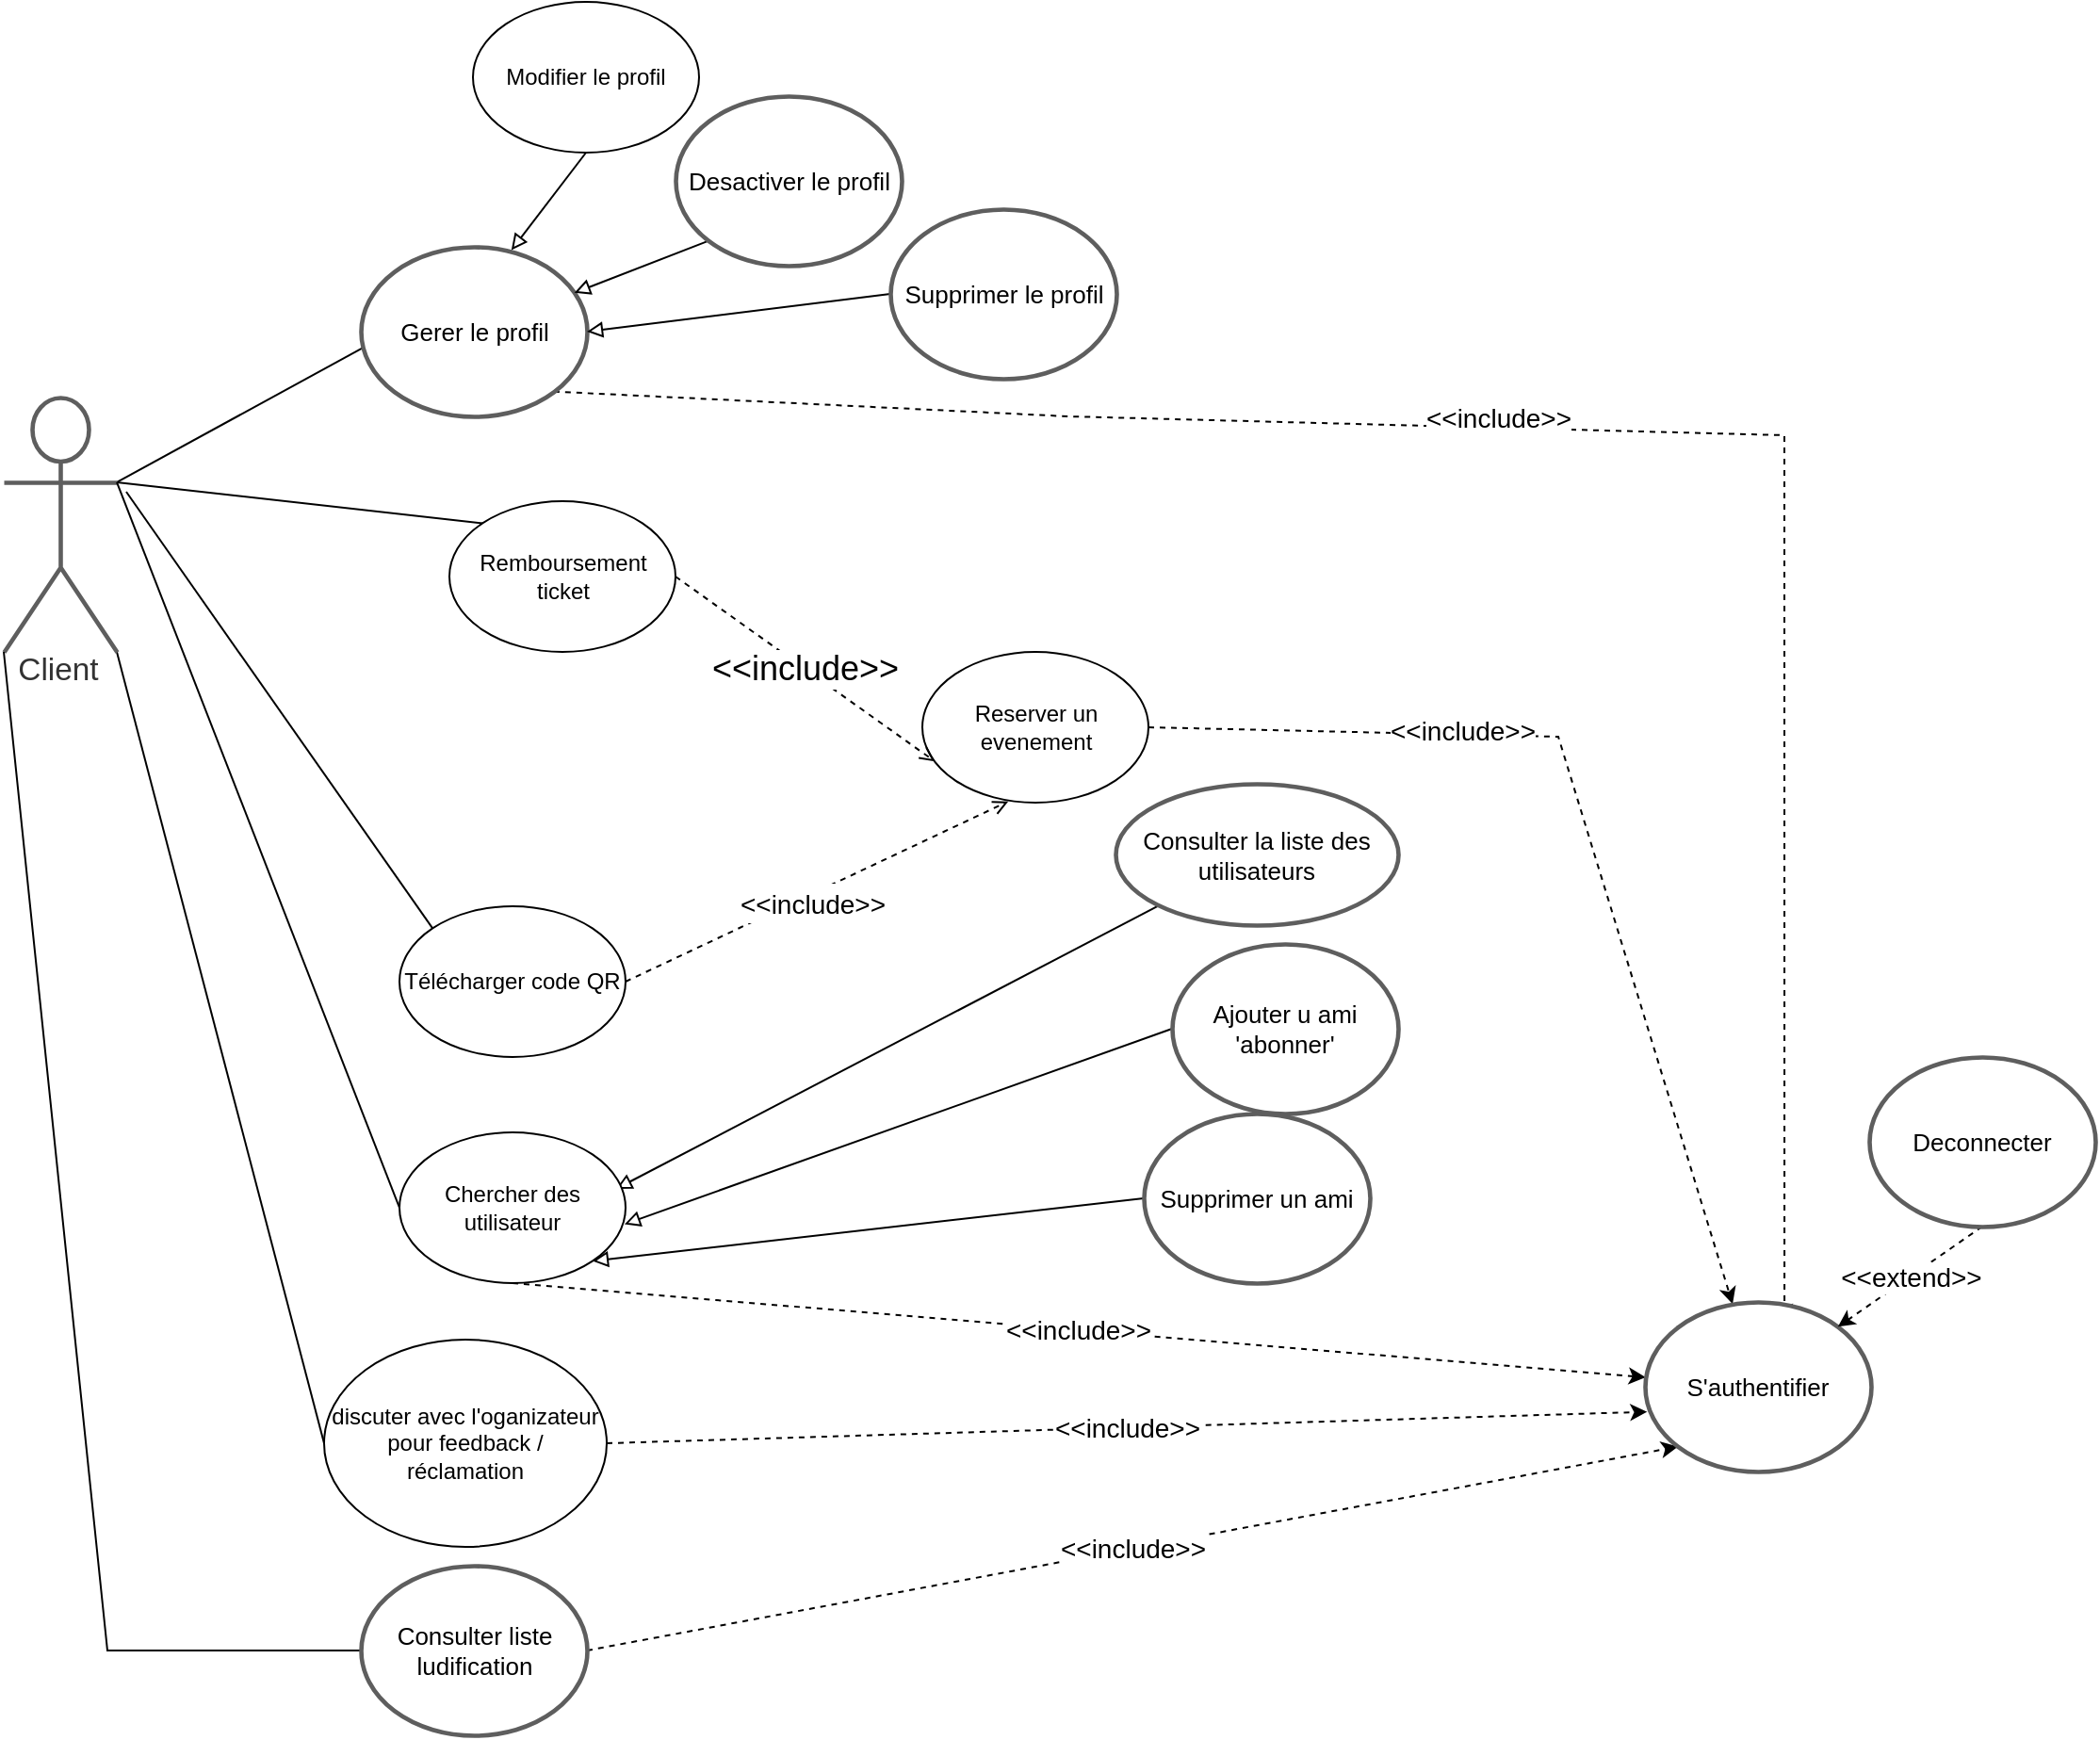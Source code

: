 <mxfile version="20.8.16" type="github">
  <diagram name="Page-1" id="nYQlEVug3JzQvaDDnfBK">
    <mxGraphModel dx="2333" dy="1178" grid="1" gridSize="10" guides="1" tooltips="1" connect="1" arrows="1" fold="1" page="1" pageScale="1" pageWidth="827" pageHeight="1169" math="0" shadow="0">
      <root>
        <mxCell id="0" />
        <mxCell id="1" parent="0" />
        <mxCell id="EcVuPvzSqFR0_0pbrMmz-1" style="edgeStyle=none;rounded=0;orthogonalLoop=1;jettySize=auto;html=1;exitX=1;exitY=0.333;exitDx=0;exitDy=0;exitPerimeter=0;entryX=0.019;entryY=0.588;entryDx=0;entryDy=0;entryPerimeter=0;fontSize=18;endArrow=none;endFill=0;" edge="1" parent="1" source="EcVuPvzSqFR0_0pbrMmz-4" target="EcVuPvzSqFR0_0pbrMmz-7">
          <mxGeometry relative="1" as="geometry" />
        </mxCell>
        <mxCell id="EcVuPvzSqFR0_0pbrMmz-2" style="edgeStyle=none;rounded=0;orthogonalLoop=1;jettySize=auto;html=1;exitX=1;exitY=0.333;exitDx=0;exitDy=0;exitPerimeter=0;entryX=0;entryY=0;entryDx=0;entryDy=0;fontSize=18;endArrow=none;endFill=0;" edge="1" parent="1" source="EcVuPvzSqFR0_0pbrMmz-4" target="EcVuPvzSqFR0_0pbrMmz-25">
          <mxGeometry relative="1" as="geometry" />
        </mxCell>
        <mxCell id="EcVuPvzSqFR0_0pbrMmz-3" style="edgeStyle=none;rounded=0;orthogonalLoop=1;jettySize=auto;html=1;exitX=1;exitY=1;exitDx=0;exitDy=0;exitPerimeter=0;entryX=0;entryY=0.5;entryDx=0;entryDy=0;fontSize=14;endArrow=none;endFill=0;" edge="1" parent="1" source="EcVuPvzSqFR0_0pbrMmz-4" target="EcVuPvzSqFR0_0pbrMmz-33">
          <mxGeometry relative="1" as="geometry" />
        </mxCell>
        <mxCell id="EcVuPvzSqFR0_0pbrMmz-4" value="Client" style="html=1;overflow=block;blockSpacing=1;shape=umlActor;labelPosition=center;verticalLabelPosition=bottom;verticalAlign=top;whiteSpace=nowrap;fontSize=16.7;fontColor=#333333;align=center;spacing=0;strokeColor=#5e5e5e;strokeOpacity=100;rounded=1;absoluteArcSize=1;arcSize=9;strokeWidth=2.3;lucidId=Zoit8c.qYpQ7;" vertex="1" parent="1">
          <mxGeometry x="165" y="420" width="60" height="135" as="geometry" />
        </mxCell>
        <mxCell id="EcVuPvzSqFR0_0pbrMmz-5" style="edgeStyle=none;rounded=0;orthogonalLoop=1;jettySize=auto;html=1;exitX=1;exitY=1;exitDx=0;exitDy=0;entryX=0.617;entryY=0.111;entryDx=0;entryDy=0;entryPerimeter=0;dashed=1;fontSize=14;endArrow=classic;endFill=1;" edge="1" parent="1" source="EcVuPvzSqFR0_0pbrMmz-7" target="EcVuPvzSqFR0_0pbrMmz-34">
          <mxGeometry relative="1" as="geometry">
            <Array as="points">
              <mxPoint x="730" y="430" />
              <mxPoint x="1110" y="440" />
            </Array>
          </mxGeometry>
        </mxCell>
        <mxCell id="EcVuPvzSqFR0_0pbrMmz-6" value="&amp;lt;&amp;lt;include&amp;gt;&amp;gt;" style="edgeLabel;html=1;align=center;verticalAlign=middle;resizable=0;points=[];fontSize=14;" vertex="1" connectable="0" parent="EcVuPvzSqFR0_0pbrMmz-5">
          <mxGeometry x="-0.107" y="5" relative="1" as="geometry">
            <mxPoint as="offset" />
          </mxGeometry>
        </mxCell>
        <mxCell id="EcVuPvzSqFR0_0pbrMmz-7" value="Gerer le profil" style="html=1;overflow=block;blockSpacing=1;whiteSpace=wrap;ellipse;fontSize=13;spacing=3.8;strokeColor=#5e5e5e;strokeOpacity=100;rounded=1;absoluteArcSize=1;arcSize=9;strokeWidth=2.3;lucidId=3sitsereLQRn;" vertex="1" parent="1">
          <mxGeometry x="354.5" y="340" width="120" height="90" as="geometry" />
        </mxCell>
        <mxCell id="EcVuPvzSqFR0_0pbrMmz-8" style="edgeStyle=none;rounded=0;orthogonalLoop=1;jettySize=auto;html=1;exitX=0;exitY=1;exitDx=0;exitDy=0;fontSize=18;endArrow=block;endFill=0;" edge="1" parent="1" source="EcVuPvzSqFR0_0pbrMmz-9" target="EcVuPvzSqFR0_0pbrMmz-7">
          <mxGeometry relative="1" as="geometry" />
        </mxCell>
        <mxCell id="EcVuPvzSqFR0_0pbrMmz-9" value="Desactiver le profil" style="html=1;overflow=block;blockSpacing=1;whiteSpace=wrap;ellipse;fontSize=13;spacing=3.8;strokeColor=#5e5e5e;strokeOpacity=100;rounded=1;absoluteArcSize=1;arcSize=9;strokeWidth=2.3;lucidId=jtitNFk_JNwB;" vertex="1" parent="1">
          <mxGeometry x="521.5" y="260" width="120" height="90" as="geometry" />
        </mxCell>
        <mxCell id="EcVuPvzSqFR0_0pbrMmz-10" style="edgeStyle=none;rounded=0;orthogonalLoop=1;jettySize=auto;html=1;exitX=0;exitY=0.5;exitDx=0;exitDy=0;entryX=0;entryY=1;entryDx=0;entryDy=0;entryPerimeter=0;fontSize=14;endArrow=none;endFill=0;" edge="1" parent="1" source="EcVuPvzSqFR0_0pbrMmz-12" target="EcVuPvzSqFR0_0pbrMmz-4">
          <mxGeometry relative="1" as="geometry">
            <Array as="points">
              <mxPoint x="220" y="1085" />
            </Array>
          </mxGeometry>
        </mxCell>
        <mxCell id="EcVuPvzSqFR0_0pbrMmz-11" value="&amp;lt;&amp;lt;include&amp;gt;&amp;gt;" style="edgeStyle=none;rounded=0;orthogonalLoop=1;jettySize=auto;html=1;exitX=1;exitY=0.5;exitDx=0;exitDy=0;entryX=0;entryY=1;entryDx=0;entryDy=0;fontSize=14;endArrow=classic;endFill=1;dashed=1;" edge="1" parent="1" source="EcVuPvzSqFR0_0pbrMmz-12" target="EcVuPvzSqFR0_0pbrMmz-34">
          <mxGeometry relative="1" as="geometry" />
        </mxCell>
        <mxCell id="EcVuPvzSqFR0_0pbrMmz-12" value="Consulter liste ludification" style="html=1;overflow=block;blockSpacing=1;whiteSpace=wrap;ellipse;fontSize=13;spacing=3.8;strokeColor=#5e5e5e;strokeOpacity=100;rounded=1;absoluteArcSize=1;arcSize=9;strokeWidth=2.3;lucidId=AtitZLWRrcX2;" vertex="1" parent="1">
          <mxGeometry x="354.5" y="1040" width="120" height="90" as="geometry" />
        </mxCell>
        <mxCell id="EcVuPvzSqFR0_0pbrMmz-13" style="edgeStyle=none;rounded=0;orthogonalLoop=1;jettySize=auto;html=1;exitX=0;exitY=0.5;exitDx=0;exitDy=0;entryX=0.995;entryY=0.61;entryDx=0;entryDy=0;fontSize=18;endArrow=block;endFill=0;entryPerimeter=0;" edge="1" parent="1" source="EcVuPvzSqFR0_0pbrMmz-14" target="EcVuPvzSqFR0_0pbrMmz-31">
          <mxGeometry relative="1" as="geometry">
            <mxPoint x="662.565" y="956.715" as="targetPoint" />
          </mxGeometry>
        </mxCell>
        <mxCell id="EcVuPvzSqFR0_0pbrMmz-14" value="Ajouter u ami &#39;abonner&#39;" style="html=1;overflow=block;blockSpacing=1;whiteSpace=wrap;ellipse;fontSize=13;spacing=3.8;strokeColor=#5e5e5e;strokeOpacity=100;rounded=1;absoluteArcSize=1;arcSize=9;strokeWidth=2.3;lucidId=yuiteOMJiaQA;" vertex="1" parent="1">
          <mxGeometry x="785" y="710" width="120" height="90" as="geometry" />
        </mxCell>
        <mxCell id="EcVuPvzSqFR0_0pbrMmz-15" style="edgeStyle=none;rounded=0;orthogonalLoop=1;jettySize=auto;html=1;exitX=0;exitY=0.5;exitDx=0;exitDy=0;entryX=1;entryY=1;entryDx=0;entryDy=0;fontSize=18;endArrow=block;endFill=0;" edge="1" parent="1" source="EcVuPvzSqFR0_0pbrMmz-16" target="EcVuPvzSqFR0_0pbrMmz-31">
          <mxGeometry relative="1" as="geometry">
            <mxPoint x="648.08" y="965.23" as="targetPoint" />
          </mxGeometry>
        </mxCell>
        <mxCell id="EcVuPvzSqFR0_0pbrMmz-16" value="Supprimer un ami" style="html=1;overflow=block;blockSpacing=1;whiteSpace=wrap;ellipse;fontSize=13;spacing=3.8;strokeColor=#5e5e5e;strokeOpacity=100;rounded=1;absoluteArcSize=1;arcSize=9;strokeWidth=2.3;lucidId=Juitxt.MBrJM;" vertex="1" parent="1">
          <mxGeometry x="770" y="800" width="120" height="90" as="geometry" />
        </mxCell>
        <mxCell id="EcVuPvzSqFR0_0pbrMmz-17" value="" style="edgeStyle=none;rounded=0;orthogonalLoop=1;jettySize=auto;html=1;fontSize=18;endArrow=block;endFill=0;entryX=0.958;entryY=0.375;entryDx=0;entryDy=0;entryPerimeter=0;" edge="1" parent="1" source="EcVuPvzSqFR0_0pbrMmz-18" target="EcVuPvzSqFR0_0pbrMmz-31">
          <mxGeometry relative="1" as="geometry">
            <mxPoint x="678.849" y="916.229" as="targetPoint" />
          </mxGeometry>
        </mxCell>
        <mxCell id="EcVuPvzSqFR0_0pbrMmz-18" value="Consulter la liste des utilisateurs" style="html=1;overflow=block;blockSpacing=1;whiteSpace=wrap;ellipse;fontSize=13;spacing=3.8;strokeColor=#5e5e5e;strokeOpacity=100;rounded=1;absoluteArcSize=1;arcSize=9;strokeWidth=2.3;lucidId=SuitE4AoL12q;" vertex="1" parent="1">
          <mxGeometry x="755" y="625" width="150" height="75" as="geometry" />
        </mxCell>
        <mxCell id="EcVuPvzSqFR0_0pbrMmz-19" style="edgeStyle=none;rounded=0;orthogonalLoop=1;jettySize=auto;html=1;exitX=0.5;exitY=1;exitDx=0;exitDy=0;entryX=0.666;entryY=0.019;entryDx=0;entryDy=0;entryPerimeter=0;fontSize=18;endArrow=block;endFill=0;" edge="1" parent="1" source="EcVuPvzSqFR0_0pbrMmz-20" target="EcVuPvzSqFR0_0pbrMmz-7">
          <mxGeometry relative="1" as="geometry" />
        </mxCell>
        <mxCell id="EcVuPvzSqFR0_0pbrMmz-20" value="Modifier le profil" style="ellipse;whiteSpace=wrap;html=1;" vertex="1" parent="1">
          <mxGeometry x="414" y="210" width="120" height="80" as="geometry" />
        </mxCell>
        <mxCell id="EcVuPvzSqFR0_0pbrMmz-21" style="edgeStyle=none;rounded=0;orthogonalLoop=1;jettySize=auto;html=1;exitX=1;exitY=0.5;exitDx=0;exitDy=0;dashed=1;fontSize=14;endArrow=classic;endFill=1;" edge="1" parent="1" source="EcVuPvzSqFR0_0pbrMmz-23" target="EcVuPvzSqFR0_0pbrMmz-34">
          <mxGeometry relative="1" as="geometry">
            <Array as="points">
              <mxPoint x="990" y="600" />
            </Array>
          </mxGeometry>
        </mxCell>
        <mxCell id="EcVuPvzSqFR0_0pbrMmz-22" value="&amp;lt;&amp;lt;include&amp;gt;&amp;gt;" style="edgeLabel;html=1;align=center;verticalAlign=middle;resizable=0;points=[];fontSize=14;" vertex="1" connectable="0" parent="EcVuPvzSqFR0_0pbrMmz-21">
          <mxGeometry x="-0.379" y="2" relative="1" as="geometry">
            <mxPoint x="1" as="offset" />
          </mxGeometry>
        </mxCell>
        <mxCell id="EcVuPvzSqFR0_0pbrMmz-23" value="Reserver un evenement" style="ellipse;whiteSpace=wrap;html=1;" vertex="1" parent="1">
          <mxGeometry x="652.5" y="555" width="120" height="80" as="geometry" />
        </mxCell>
        <mxCell id="EcVuPvzSqFR0_0pbrMmz-24" value="&amp;lt;&amp;lt;include&amp;gt;&amp;gt;" style="edgeStyle=none;rounded=0;orthogonalLoop=1;jettySize=auto;html=1;exitX=1;exitY=0.5;exitDx=0;exitDy=0;entryX=0.056;entryY=0.727;entryDx=0;entryDy=0;entryPerimeter=0;dashed=1;fontSize=18;endArrow=open;endFill=0;" edge="1" parent="1" source="EcVuPvzSqFR0_0pbrMmz-25" target="EcVuPvzSqFR0_0pbrMmz-23">
          <mxGeometry relative="1" as="geometry">
            <mxPoint x="445" y="670.0" as="sourcePoint" />
            <mxPoint x="570.64" y="592.88" as="targetPoint" />
          </mxGeometry>
        </mxCell>
        <mxCell id="EcVuPvzSqFR0_0pbrMmz-25" value="Remboursement ticket" style="ellipse;whiteSpace=wrap;html=1;" vertex="1" parent="1">
          <mxGeometry x="401.5" y="475" width="120" height="80" as="geometry" />
        </mxCell>
        <mxCell id="EcVuPvzSqFR0_0pbrMmz-26" value="&lt;font style=&quot;font-size: 14px;&quot;&gt;&amp;lt;&amp;lt;include&amp;gt;&amp;gt;&lt;br&gt;&lt;/font&gt;" style="edgeStyle=none;rounded=0;orthogonalLoop=1;jettySize=auto;html=1;exitX=1;exitY=0.5;exitDx=0;exitDy=0;entryX=0.38;entryY=0.992;entryDx=0;entryDy=0;entryPerimeter=0;dashed=1;fontSize=18;endArrow=open;endFill=0;" edge="1" parent="1" source="EcVuPvzSqFR0_0pbrMmz-28" target="EcVuPvzSqFR0_0pbrMmz-23">
          <mxGeometry x="-0.037" y="-4" relative="1" as="geometry">
            <mxPoint as="offset" />
          </mxGeometry>
        </mxCell>
        <mxCell id="EcVuPvzSqFR0_0pbrMmz-27" style="edgeStyle=none;rounded=0;orthogonalLoop=1;jettySize=auto;html=1;exitX=0;exitY=0;exitDx=0;exitDy=0;fontSize=14;endArrow=none;endFill=0;" edge="1" parent="1" source="EcVuPvzSqFR0_0pbrMmz-28">
          <mxGeometry relative="1" as="geometry">
            <mxPoint x="230" y="470" as="targetPoint" />
          </mxGeometry>
        </mxCell>
        <mxCell id="EcVuPvzSqFR0_0pbrMmz-28" value="Télécharger code QR" style="ellipse;whiteSpace=wrap;html=1;" vertex="1" parent="1">
          <mxGeometry x="375" y="690" width="120" height="80" as="geometry" />
        </mxCell>
        <mxCell id="EcVuPvzSqFR0_0pbrMmz-29" style="edgeStyle=none;rounded=0;orthogonalLoop=1;jettySize=auto;html=1;exitX=0;exitY=0.5;exitDx=0;exitDy=0;entryX=1;entryY=0.333;entryDx=0;entryDy=0;entryPerimeter=0;fontSize=14;endArrow=none;endFill=0;" edge="1" parent="1" source="EcVuPvzSqFR0_0pbrMmz-31" target="EcVuPvzSqFR0_0pbrMmz-4">
          <mxGeometry relative="1" as="geometry" />
        </mxCell>
        <mxCell id="EcVuPvzSqFR0_0pbrMmz-30" value="&amp;lt;&amp;lt;include&amp;gt;&amp;gt;" style="edgeStyle=none;rounded=0;orthogonalLoop=1;jettySize=auto;html=1;exitX=0.5;exitY=1;exitDx=0;exitDy=0;dashed=1;fontSize=14;endArrow=classic;endFill=1;" edge="1" parent="1" source="EcVuPvzSqFR0_0pbrMmz-31" target="EcVuPvzSqFR0_0pbrMmz-34">
          <mxGeometry relative="1" as="geometry" />
        </mxCell>
        <mxCell id="EcVuPvzSqFR0_0pbrMmz-31" value="Chercher des utilisateur" style="ellipse;whiteSpace=wrap;html=1;" vertex="1" parent="1">
          <mxGeometry x="375" y="810" width="120" height="80" as="geometry" />
        </mxCell>
        <mxCell id="EcVuPvzSqFR0_0pbrMmz-32" value="&amp;lt;&amp;lt;include&amp;gt;&amp;gt;" style="edgeStyle=none;rounded=0;orthogonalLoop=1;jettySize=auto;html=1;exitX=1;exitY=0.5;exitDx=0;exitDy=0;dashed=1;fontSize=14;endArrow=classic;endFill=1;entryX=0.01;entryY=0.648;entryDx=0;entryDy=0;entryPerimeter=0;" edge="1" parent="1" source="EcVuPvzSqFR0_0pbrMmz-33" target="EcVuPvzSqFR0_0pbrMmz-34">
          <mxGeometry relative="1" as="geometry">
            <mxPoint x="1000" y="975.235" as="targetPoint" />
          </mxGeometry>
        </mxCell>
        <mxCell id="EcVuPvzSqFR0_0pbrMmz-33" value="discuter avec l&#39;oganizateur pour feedback / réclamation" style="ellipse;whiteSpace=wrap;html=1;" vertex="1" parent="1">
          <mxGeometry x="335" y="920" width="150" height="110" as="geometry" />
        </mxCell>
        <mxCell id="EcVuPvzSqFR0_0pbrMmz-34" value="S&#39;authentifier" style="html=1;overflow=block;blockSpacing=1;whiteSpace=wrap;ellipse;fontSize=13;spacing=3.8;strokeColor=#5e5e5e;strokeOpacity=100;rounded=1;absoluteArcSize=1;arcSize=9;strokeWidth=2.3;lucidId=XvitAHHM73nt;" vertex="1" parent="1">
          <mxGeometry x="1036" y="900" width="120" height="90" as="geometry" />
        </mxCell>
        <mxCell id="EcVuPvzSqFR0_0pbrMmz-35" value="&amp;lt;&amp;lt;extend&amp;gt;&amp;gt;" style="edgeStyle=none;rounded=0;orthogonalLoop=1;jettySize=auto;html=1;exitX=0.5;exitY=1;exitDx=0;exitDy=0;entryX=1;entryY=0;entryDx=0;entryDy=0;fontSize=14;endArrow=classic;endFill=1;dashed=1;" edge="1" parent="1" source="EcVuPvzSqFR0_0pbrMmz-36" target="EcVuPvzSqFR0_0pbrMmz-34">
          <mxGeometry relative="1" as="geometry" />
        </mxCell>
        <mxCell id="EcVuPvzSqFR0_0pbrMmz-36" value="Deconnecter" style="html=1;overflow=block;blockSpacing=1;whiteSpace=wrap;ellipse;fontSize=13;spacing=3.8;strokeColor=#5e5e5e;strokeOpacity=100;rounded=1;absoluteArcSize=1;arcSize=9;strokeWidth=2.3;lucidId=XvitmW9DInrr;" vertex="1" parent="1">
          <mxGeometry x="1155" y="770" width="120" height="90" as="geometry" />
        </mxCell>
        <mxCell id="EcVuPvzSqFR0_0pbrMmz-37" style="edgeStyle=none;rounded=0;orthogonalLoop=1;jettySize=auto;html=1;exitX=0;exitY=0.5;exitDx=0;exitDy=0;entryX=1;entryY=0.5;entryDx=0;entryDy=0;fontSize=18;endArrow=block;endFill=0;" edge="1" parent="1" source="EcVuPvzSqFR0_0pbrMmz-38" target="EcVuPvzSqFR0_0pbrMmz-7">
          <mxGeometry relative="1" as="geometry" />
        </mxCell>
        <mxCell id="EcVuPvzSqFR0_0pbrMmz-38" value="Supprimer le profil" style="html=1;overflow=block;blockSpacing=1;whiteSpace=wrap;ellipse;fontSize=13;spacing=3.8;strokeColor=#5e5e5e;strokeOpacity=100;rounded=1;absoluteArcSize=1;arcSize=9;strokeWidth=2.3;lucidId=jtitNFk_JNwB;" vertex="1" parent="1">
          <mxGeometry x="635.5" y="320" width="120" height="90" as="geometry" />
        </mxCell>
      </root>
    </mxGraphModel>
  </diagram>
</mxfile>
